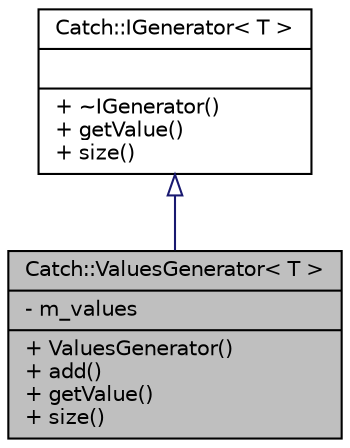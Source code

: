 digraph "Catch::ValuesGenerator&lt; T &gt;"
{
  edge [fontname="Helvetica",fontsize="10",labelfontname="Helvetica",labelfontsize="10"];
  node [fontname="Helvetica",fontsize="10",shape=record];
  Node1 [label="{Catch::ValuesGenerator\< T \>\n|- m_values\l|+ ValuesGenerator()\l+ add()\l+ getValue()\l+ size()\l}",height=0.2,width=0.4,color="black", fillcolor="grey75", style="filled", fontcolor="black"];
  Node2 -> Node1 [dir="back",color="midnightblue",fontsize="10",style="solid",arrowtail="onormal",fontname="Helvetica"];
  Node2 [label="{Catch::IGenerator\< T \>\n||+ ~IGenerator()\l+ getValue()\l+ size()\l}",height=0.2,width=0.4,color="black", fillcolor="white", style="filled",URL="$structCatch_1_1IGenerator.html"];
}
